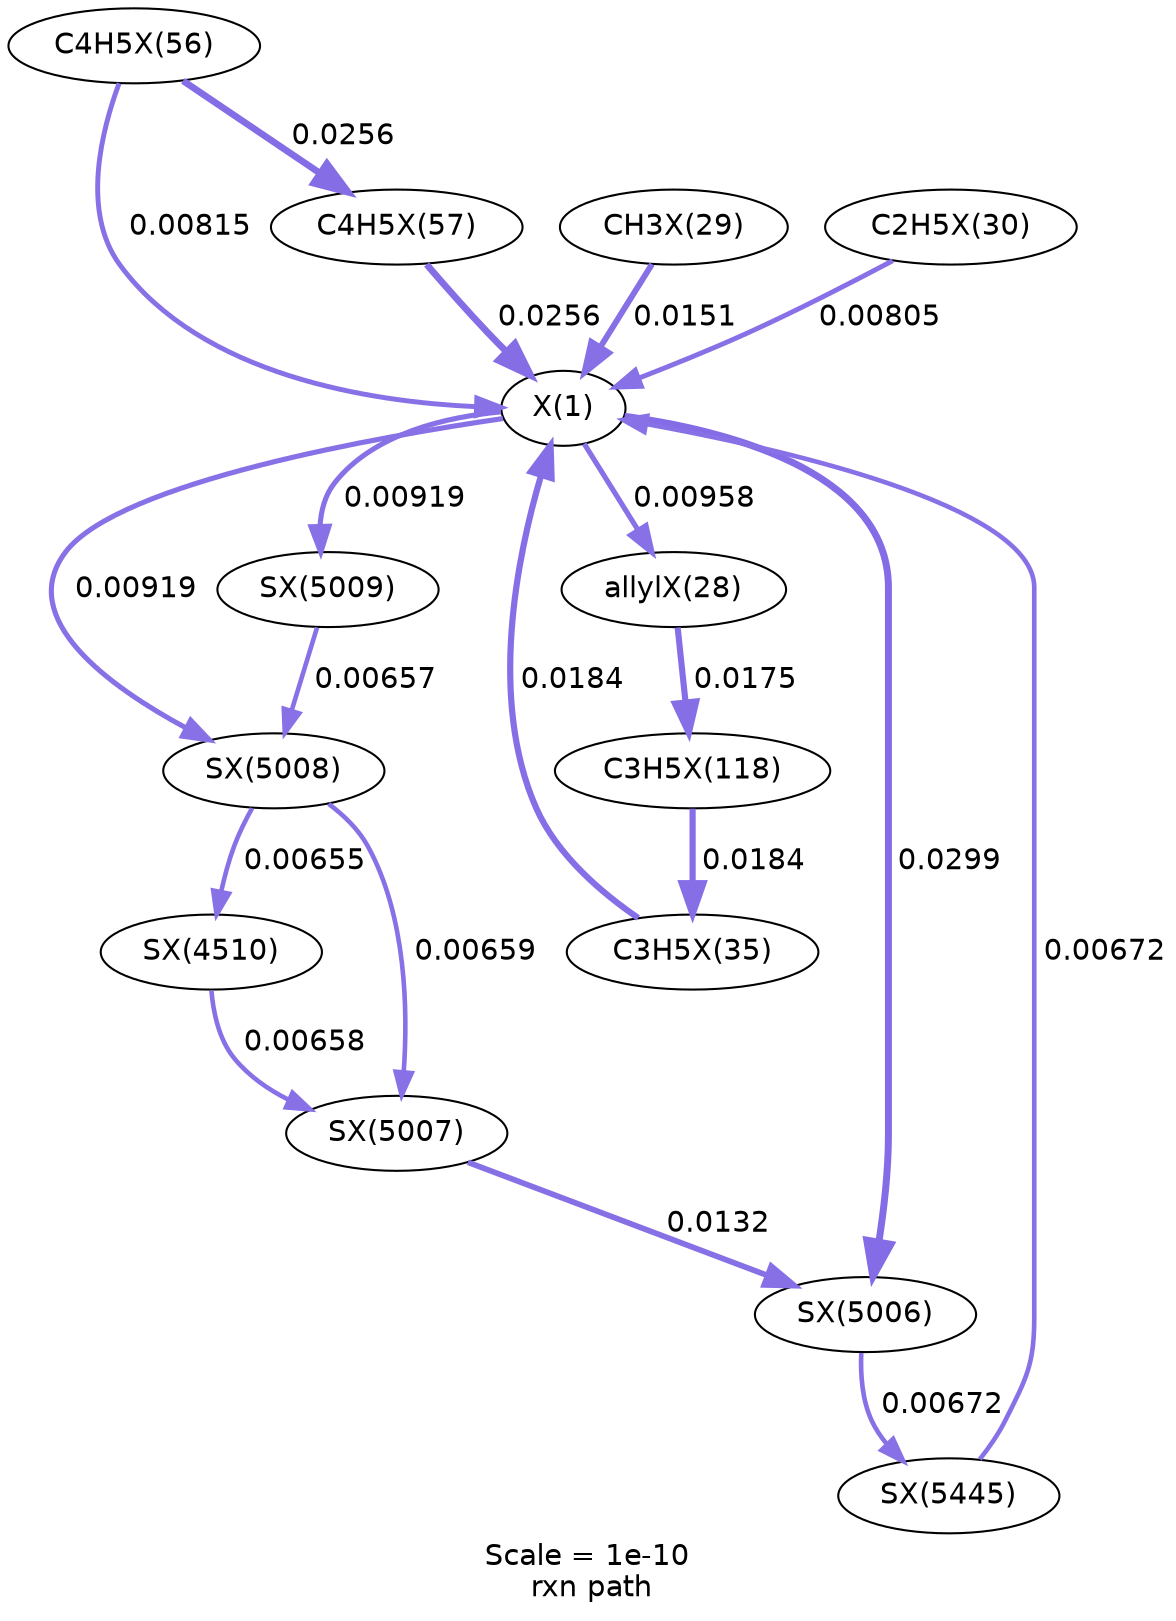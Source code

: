 digraph reaction_paths {
center=1;
s110 -> s95[fontname="Helvetica", style="setlinewidth(2.37)", arrowsize=1.18, color="0.7, 0.508, 0.9"
, label=" 0.00815"];
s111 -> s95[fontname="Helvetica", style="setlinewidth(3.23)", arrowsize=1.62, color="0.7, 0.526, 0.9"
, label=" 0.0256"];
s95 -> s98[fontname="Helvetica", style="setlinewidth(2.49)", arrowsize=1.25, color="0.7, 0.51, 0.9"
, label=" 0.00958"];
s105 -> s95[fontname="Helvetica", style="setlinewidth(2.98)", arrowsize=1.49, color="0.7, 0.518, 0.9"
, label=" 0.0184"];
s99 -> s95[fontname="Helvetica", style="setlinewidth(2.84)", arrowsize=1.42, color="0.7, 0.515, 0.9"
, label=" 0.0151"];
s100 -> s95[fontname="Helvetica", style="setlinewidth(2.36)", arrowsize=1.18, color="0.7, 0.508, 0.9"
, label=" 0.00805"];
s95 -> s232[fontname="Helvetica", style="setlinewidth(3.35)", arrowsize=1.68, color="0.7, 0.53, 0.9"
, label=" 0.0299"];
s95 -> s234[fontname="Helvetica", style="setlinewidth(2.46)", arrowsize=1.23, color="0.7, 0.509, 0.9"
, label=" 0.00919"];
s95 -> s235[fontname="Helvetica", style="setlinewidth(2.46)", arrowsize=1.23, color="0.7, 0.509, 0.9"
, label=" 0.00919"];
s238 -> s95[fontname="Helvetica", style="setlinewidth(2.22)", arrowsize=1.11, color="0.7, 0.507, 0.9"
, label=" 0.00672"];
s110 -> s111[fontname="Helvetica", style="setlinewidth(3.23)", arrowsize=1.62, color="0.7, 0.526, 0.9"
, label=" 0.0256"];
s98 -> s118[fontname="Helvetica", style="setlinewidth(2.95)", arrowsize=1.47, color="0.7, 0.518, 0.9"
, label=" 0.0175"];
s118 -> s105[fontname="Helvetica", style="setlinewidth(2.98)", arrowsize=1.49, color="0.7, 0.518, 0.9"
, label=" 0.0184"];
s233 -> s232[fontname="Helvetica", style="setlinewidth(2.74)", arrowsize=1.37, color="0.7, 0.513, 0.9"
, label=" 0.0132"];
s232 -> s238[fontname="Helvetica", style="setlinewidth(2.22)", arrowsize=1.11, color="0.7, 0.507, 0.9"
, label=" 0.00672"];
s234 -> s233[fontname="Helvetica", style="setlinewidth(2.21)", arrowsize=1.1, color="0.7, 0.507, 0.9"
, label=" 0.00659"];
s231 -> s233[fontname="Helvetica", style="setlinewidth(2.21)", arrowsize=1.1, color="0.7, 0.507, 0.9"
, label=" 0.00658"];
s235 -> s234[fontname="Helvetica", style="setlinewidth(2.21)", arrowsize=1.1, color="0.7, 0.507, 0.9"
, label=" 0.00657"];
s234 -> s231[fontname="Helvetica", style="setlinewidth(2.2)", arrowsize=1.1, color="0.7, 0.507, 0.9"
, label=" 0.00655"];
s95 [ fontname="Helvetica", label="X(1)"];
s98 [ fontname="Helvetica", label="allylX(28)"];
s99 [ fontname="Helvetica", label="CH3X(29)"];
s100 [ fontname="Helvetica", label="C2H5X(30)"];
s105 [ fontname="Helvetica", label="C3H5X(35)"];
s110 [ fontname="Helvetica", label="C4H5X(56)"];
s111 [ fontname="Helvetica", label="C4H5X(57)"];
s118 [ fontname="Helvetica", label="C3H5X(118)"];
s231 [ fontname="Helvetica", label="SX(4510)"];
s232 [ fontname="Helvetica", label="SX(5006)"];
s233 [ fontname="Helvetica", label="SX(5007)"];
s234 [ fontname="Helvetica", label="SX(5008)"];
s235 [ fontname="Helvetica", label="SX(5009)"];
s238 [ fontname="Helvetica", label="SX(5445)"];
 label = "Scale = 1e-10\l rxn path";
 fontname = "Helvetica";
}
